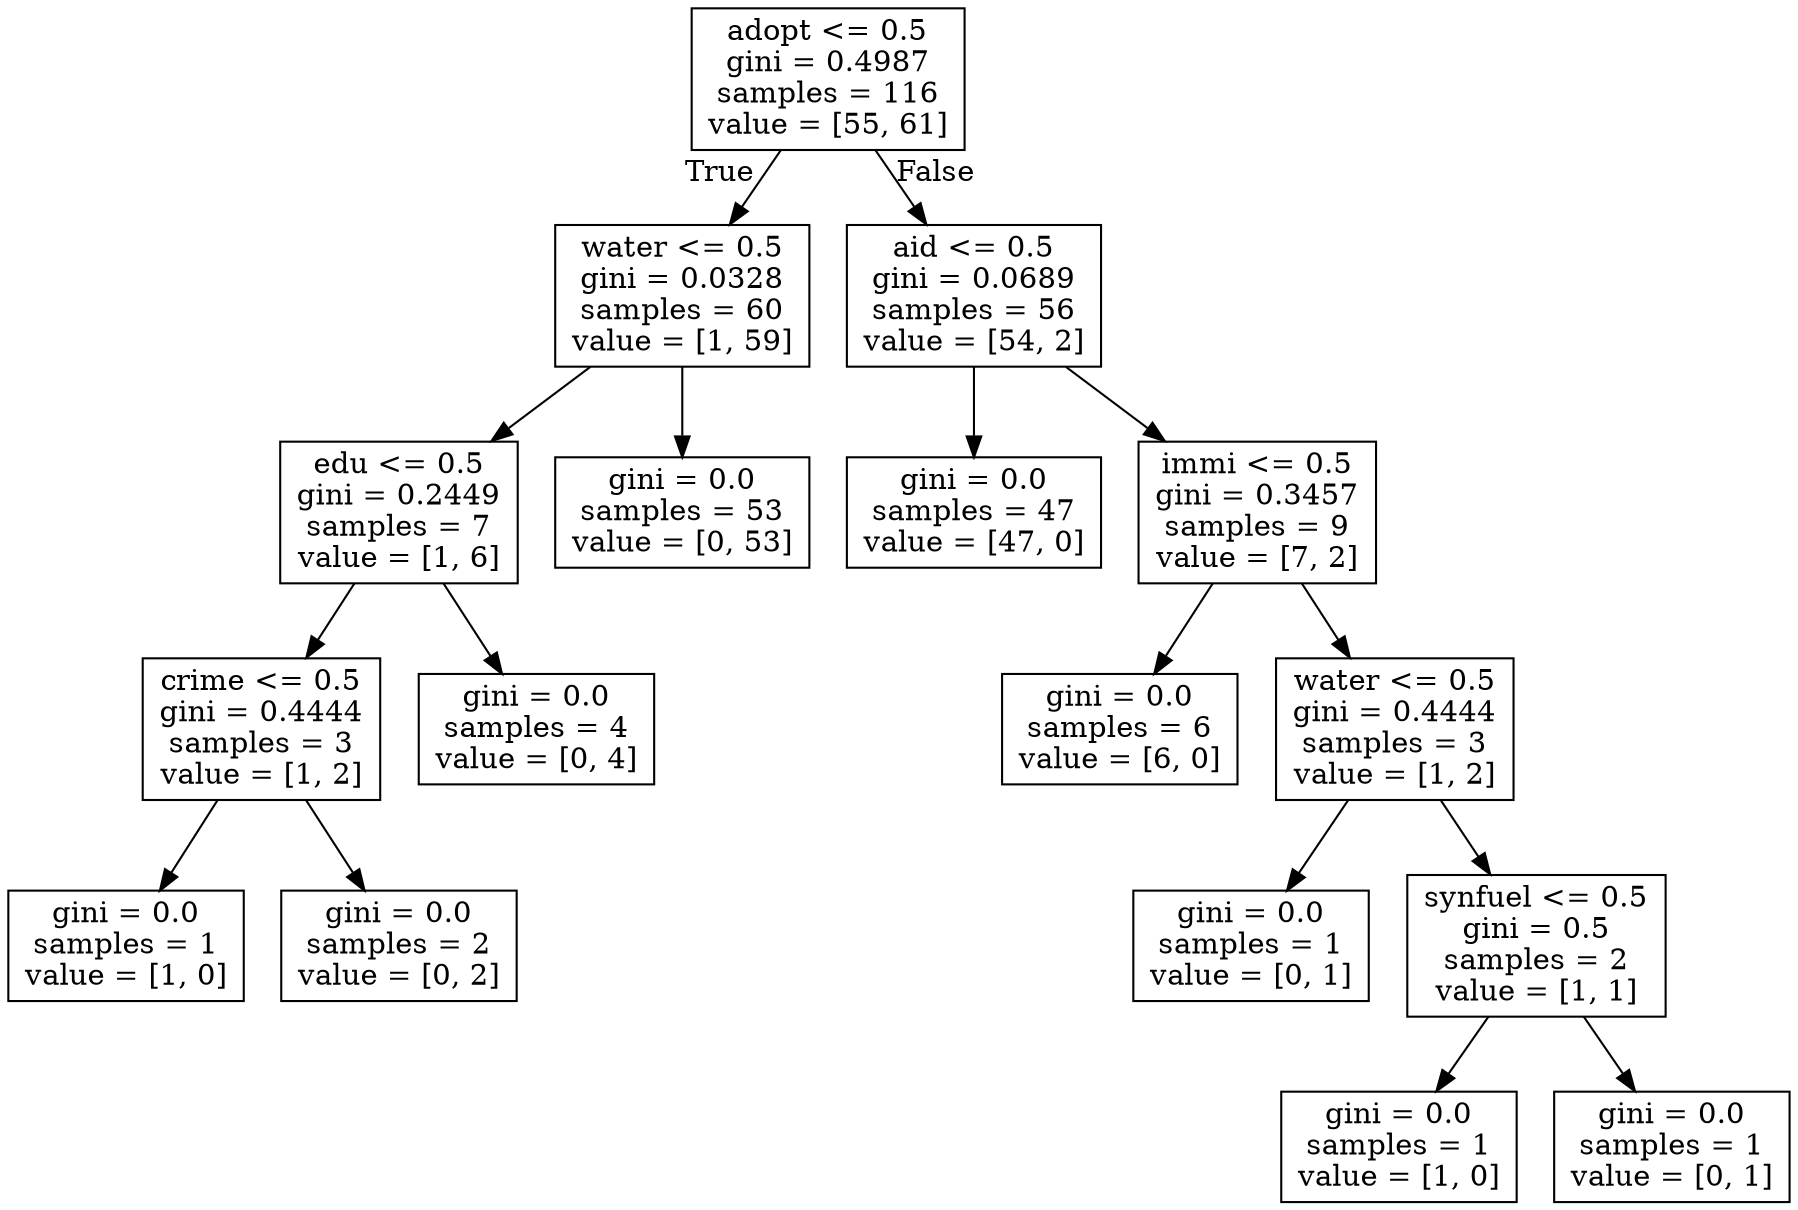 digraph Tree {
node [shape=box] ;
0 [label="adopt <= 0.5\ngini = 0.4987\nsamples = 116\nvalue = [55, 61]"] ;
1 [label="water <= 0.5\ngini = 0.0328\nsamples = 60\nvalue = [1, 59]"] ;
0 -> 1 [labeldistance=2.5, labelangle=45, headlabel="True"] ;
2 [label="edu <= 0.5\ngini = 0.2449\nsamples = 7\nvalue = [1, 6]"] ;
1 -> 2 ;
3 [label="crime <= 0.5\ngini = 0.4444\nsamples = 3\nvalue = [1, 2]"] ;
2 -> 3 ;
4 [label="gini = 0.0\nsamples = 1\nvalue = [1, 0]"] ;
3 -> 4 ;
5 [label="gini = 0.0\nsamples = 2\nvalue = [0, 2]"] ;
3 -> 5 ;
6 [label="gini = 0.0\nsamples = 4\nvalue = [0, 4]"] ;
2 -> 6 ;
7 [label="gini = 0.0\nsamples = 53\nvalue = [0, 53]"] ;
1 -> 7 ;
8 [label="aid <= 0.5\ngini = 0.0689\nsamples = 56\nvalue = [54, 2]"] ;
0 -> 8 [labeldistance=2.5, labelangle=-45, headlabel="False"] ;
9 [label="gini = 0.0\nsamples = 47\nvalue = [47, 0]"] ;
8 -> 9 ;
10 [label="immi <= 0.5\ngini = 0.3457\nsamples = 9\nvalue = [7, 2]"] ;
8 -> 10 ;
11 [label="gini = 0.0\nsamples = 6\nvalue = [6, 0]"] ;
10 -> 11 ;
12 [label="water <= 0.5\ngini = 0.4444\nsamples = 3\nvalue = [1, 2]"] ;
10 -> 12 ;
13 [label="gini = 0.0\nsamples = 1\nvalue = [0, 1]"] ;
12 -> 13 ;
14 [label="synfuel <= 0.5\ngini = 0.5\nsamples = 2\nvalue = [1, 1]"] ;
12 -> 14 ;
15 [label="gini = 0.0\nsamples = 1\nvalue = [1, 0]"] ;
14 -> 15 ;
16 [label="gini = 0.0\nsamples = 1\nvalue = [0, 1]"] ;
14 -> 16 ;
}